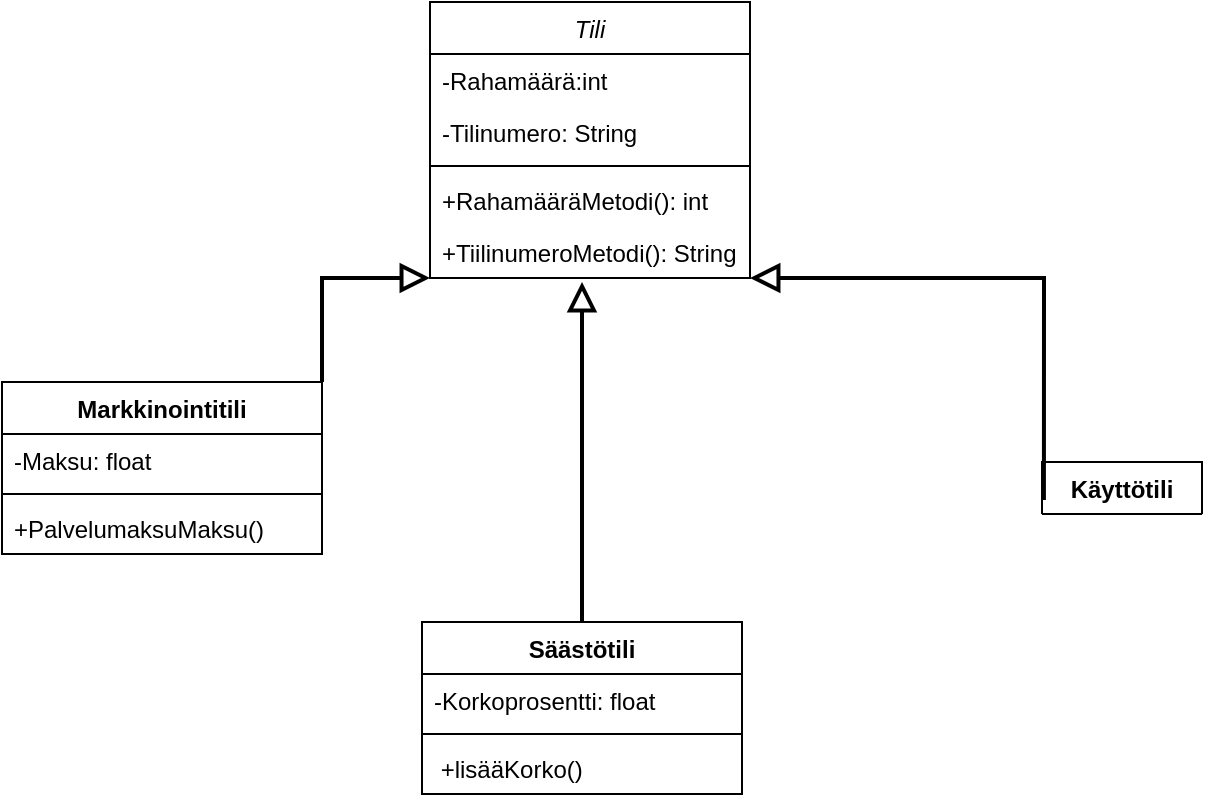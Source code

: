 <mxfile version="16.6.1" type="device"><diagram id="C5RBs43oDa-KdzZeNtuy" name="Page-1"><mxGraphModel dx="768" dy="518" grid="1" gridSize="10" guides="1" tooltips="1" connect="1" arrows="1" fold="1" page="1" pageScale="1" pageWidth="827" pageHeight="1169" math="0" shadow="0"><root><mxCell id="WIyWlLk6GJQsqaUBKTNV-0"/><mxCell id="WIyWlLk6GJQsqaUBKTNV-1" parent="WIyWlLk6GJQsqaUBKTNV-0"/><mxCell id="zkfFHV4jXpPFQw0GAbJ--0" value="Tili" style="swimlane;fontStyle=2;align=center;verticalAlign=top;childLayout=stackLayout;horizontal=1;startSize=26;horizontalStack=0;resizeParent=1;resizeLast=0;collapsible=1;marginBottom=0;rounded=0;shadow=0;strokeWidth=1;" parent="WIyWlLk6GJQsqaUBKTNV-1" vertex="1"><mxGeometry x="254" y="220" width="160" height="138" as="geometry"><mxRectangle x="230" y="140" width="160" height="26" as="alternateBounds"/></mxGeometry></mxCell><mxCell id="zkfFHV4jXpPFQw0GAbJ--1" value="-Rahamäärä:int" style="text;align=left;verticalAlign=top;spacingLeft=4;spacingRight=4;overflow=hidden;rotatable=0;points=[[0,0.5],[1,0.5]];portConstraint=eastwest;" parent="zkfFHV4jXpPFQw0GAbJ--0" vertex="1"><mxGeometry y="26" width="160" height="26" as="geometry"/></mxCell><mxCell id="zkfFHV4jXpPFQw0GAbJ--3" value="-Tilinumero: String" style="text;align=left;verticalAlign=top;spacingLeft=4;spacingRight=4;overflow=hidden;rotatable=0;points=[[0,0.5],[1,0.5]];portConstraint=eastwest;rounded=0;shadow=0;html=0;" parent="zkfFHV4jXpPFQw0GAbJ--0" vertex="1"><mxGeometry y="52" width="160" height="26" as="geometry"/></mxCell><mxCell id="zkfFHV4jXpPFQw0GAbJ--4" value="" style="line;html=1;strokeWidth=1;align=left;verticalAlign=middle;spacingTop=-1;spacingLeft=3;spacingRight=3;rotatable=0;labelPosition=right;points=[];portConstraint=eastwest;" parent="zkfFHV4jXpPFQw0GAbJ--0" vertex="1"><mxGeometry y="78" width="160" height="8" as="geometry"/></mxCell><mxCell id="OY3iYKckH9eehYxOMero-17" value="+RahamääräMetodi(): int" style="text;align=left;verticalAlign=top;spacingLeft=4;spacingRight=4;overflow=hidden;rotatable=0;points=[[0,0.5],[1,0.5]];portConstraint=eastwest;" parent="zkfFHV4jXpPFQw0GAbJ--0" vertex="1"><mxGeometry y="86" width="160" height="26" as="geometry"/></mxCell><mxCell id="OY3iYKckH9eehYxOMero-18" value="+TiilinumeroMetodi(): String" style="text;align=left;verticalAlign=top;spacingLeft=4;spacingRight=4;overflow=hidden;rotatable=0;points=[[0,0.5],[1,0.5]];portConstraint=eastwest;" parent="zkfFHV4jXpPFQw0GAbJ--0" vertex="1"><mxGeometry y="112" width="160" height="26" as="geometry"/></mxCell><mxCell id="OY3iYKckH9eehYxOMero-2" value="Säästötili" style="swimlane;fontStyle=1;align=center;verticalAlign=top;childLayout=stackLayout;horizontal=1;startSize=26;horizontalStack=0;resizeParent=1;resizeParentMax=0;resizeLast=0;collapsible=1;marginBottom=0;" parent="WIyWlLk6GJQsqaUBKTNV-1" vertex="1"><mxGeometry x="250" y="530" width="160" height="86" as="geometry"/></mxCell><mxCell id="OY3iYKckH9eehYxOMero-3" value="-Korkoprosentti: float" style="text;strokeColor=none;fillColor=none;align=left;verticalAlign=top;spacingLeft=4;spacingRight=4;overflow=hidden;rotatable=0;points=[[0,0.5],[1,0.5]];portConstraint=eastwest;" parent="OY3iYKckH9eehYxOMero-2" vertex="1"><mxGeometry y="26" width="160" height="26" as="geometry"/></mxCell><mxCell id="OY3iYKckH9eehYxOMero-4" value="" style="line;strokeWidth=1;fillColor=none;align=left;verticalAlign=middle;spacingTop=-1;spacingLeft=3;spacingRight=3;rotatable=0;labelPosition=right;points=[];portConstraint=eastwest;" parent="OY3iYKckH9eehYxOMero-2" vertex="1"><mxGeometry y="52" width="160" height="8" as="geometry"/></mxCell><mxCell id="OY3iYKckH9eehYxOMero-5" value=" +lisääKorko()" style="text;strokeColor=none;fillColor=none;align=left;verticalAlign=top;spacingLeft=4;spacingRight=4;overflow=hidden;rotatable=0;points=[[0,0.5],[1,0.5]];portConstraint=eastwest;" parent="OY3iYKckH9eehYxOMero-2" vertex="1"><mxGeometry y="60" width="160" height="26" as="geometry"/></mxCell><mxCell id="OY3iYKckH9eehYxOMero-14" style="edgeStyle=orthogonalEdgeStyle;rounded=0;orthogonalLoop=1;jettySize=auto;html=1;exitX=1;exitY=0;exitDx=0;exitDy=0;entryX=0;entryY=1;entryDx=0;entryDy=0;endArrow=block;endFill=0;strokeColor=default;shadow=0;jumpSize=12;endSize=10;strokeWidth=2;" parent="WIyWlLk6GJQsqaUBKTNV-1" source="OY3iYKckH9eehYxOMero-6" target="zkfFHV4jXpPFQw0GAbJ--0" edge="1"><mxGeometry relative="1" as="geometry"><Array as="points"><mxPoint x="200" y="358"/></Array></mxGeometry></mxCell><mxCell id="OY3iYKckH9eehYxOMero-6" value="Markkinointitili" style="swimlane;fontStyle=1;align=center;verticalAlign=top;childLayout=stackLayout;horizontal=1;startSize=26;horizontalStack=0;resizeParent=1;resizeParentMax=0;resizeLast=0;collapsible=1;marginBottom=0;" parent="WIyWlLk6GJQsqaUBKTNV-1" vertex="1"><mxGeometry x="40" y="410" width="160" height="86" as="geometry"/></mxCell><mxCell id="OY3iYKckH9eehYxOMero-7" value="-Maksu: float" style="text;strokeColor=none;fillColor=none;align=left;verticalAlign=top;spacingLeft=4;spacingRight=4;overflow=hidden;rotatable=0;points=[[0,0.5],[1,0.5]];portConstraint=eastwest;" parent="OY3iYKckH9eehYxOMero-6" vertex="1"><mxGeometry y="26" width="160" height="26" as="geometry"/></mxCell><mxCell id="OY3iYKckH9eehYxOMero-8" value="" style="line;strokeWidth=1;fillColor=none;align=left;verticalAlign=middle;spacingTop=-1;spacingLeft=3;spacingRight=3;rotatable=0;labelPosition=right;points=[];portConstraint=eastwest;" parent="OY3iYKckH9eehYxOMero-6" vertex="1"><mxGeometry y="52" width="160" height="8" as="geometry"/></mxCell><mxCell id="OY3iYKckH9eehYxOMero-9" value="+PalvelumaksuMaksu()" style="text;strokeColor=none;fillColor=none;align=left;verticalAlign=top;spacingLeft=4;spacingRight=4;overflow=hidden;rotatable=0;points=[[0,0.5],[1,0.5]];portConstraint=eastwest;" parent="OY3iYKckH9eehYxOMero-6" vertex="1"><mxGeometry y="60" width="160" height="26" as="geometry"/></mxCell><mxCell id="OY3iYKckH9eehYxOMero-10" value="Käyttötili&#10;" style="swimlane;fontStyle=1;align=center;verticalAlign=top;childLayout=stackLayout;horizontal=1;startSize=26;horizontalStack=0;resizeParent=1;resizeParentMax=0;resizeLast=0;collapsible=1;marginBottom=0;" parent="WIyWlLk6GJQsqaUBKTNV-1" vertex="1" collapsed="1"><mxGeometry x="560" y="450" width="80" height="26" as="geometry"><mxRectangle x="560" y="450" width="160" height="60" as="alternateBounds"/></mxGeometry></mxCell><mxCell id="OY3iYKckH9eehYxOMero-15" style="edgeStyle=orthogonalEdgeStyle;rounded=0;orthogonalLoop=1;jettySize=auto;html=1;exitX=0.5;exitY=0;exitDx=0;exitDy=0;endArrow=block;endFill=0;strokeColor=default;shadow=0;jumpSize=12;endSize=10;strokeWidth=2;" parent="WIyWlLk6GJQsqaUBKTNV-1" source="OY3iYKckH9eehYxOMero-2" edge="1"><mxGeometry relative="1" as="geometry"><mxPoint x="210" y="420" as="sourcePoint"/><mxPoint x="330" y="360" as="targetPoint"/><Array as="points"><mxPoint x="330" y="400"/><mxPoint x="330" y="400"/></Array></mxGeometry></mxCell><mxCell id="OY3iYKckH9eehYxOMero-16" style="edgeStyle=orthogonalEdgeStyle;rounded=0;orthogonalLoop=1;jettySize=auto;html=1;exitX=0.006;exitY=0.885;exitDx=0;exitDy=0;endArrow=block;endFill=0;strokeColor=default;shadow=0;jumpSize=12;exitPerimeter=0;entryX=1;entryY=1;entryDx=0;entryDy=0;strokeWidth=2;endSize=10;" parent="WIyWlLk6GJQsqaUBKTNV-1" target="zkfFHV4jXpPFQw0GAbJ--0" edge="1"><mxGeometry relative="1" as="geometry"><mxPoint x="560.96" y="469.01" as="sourcePoint"/><mxPoint x="340" y="360" as="targetPoint"/><Array as="points"><mxPoint x="561" y="358"/></Array></mxGeometry></mxCell></root></mxGraphModel></diagram></mxfile>